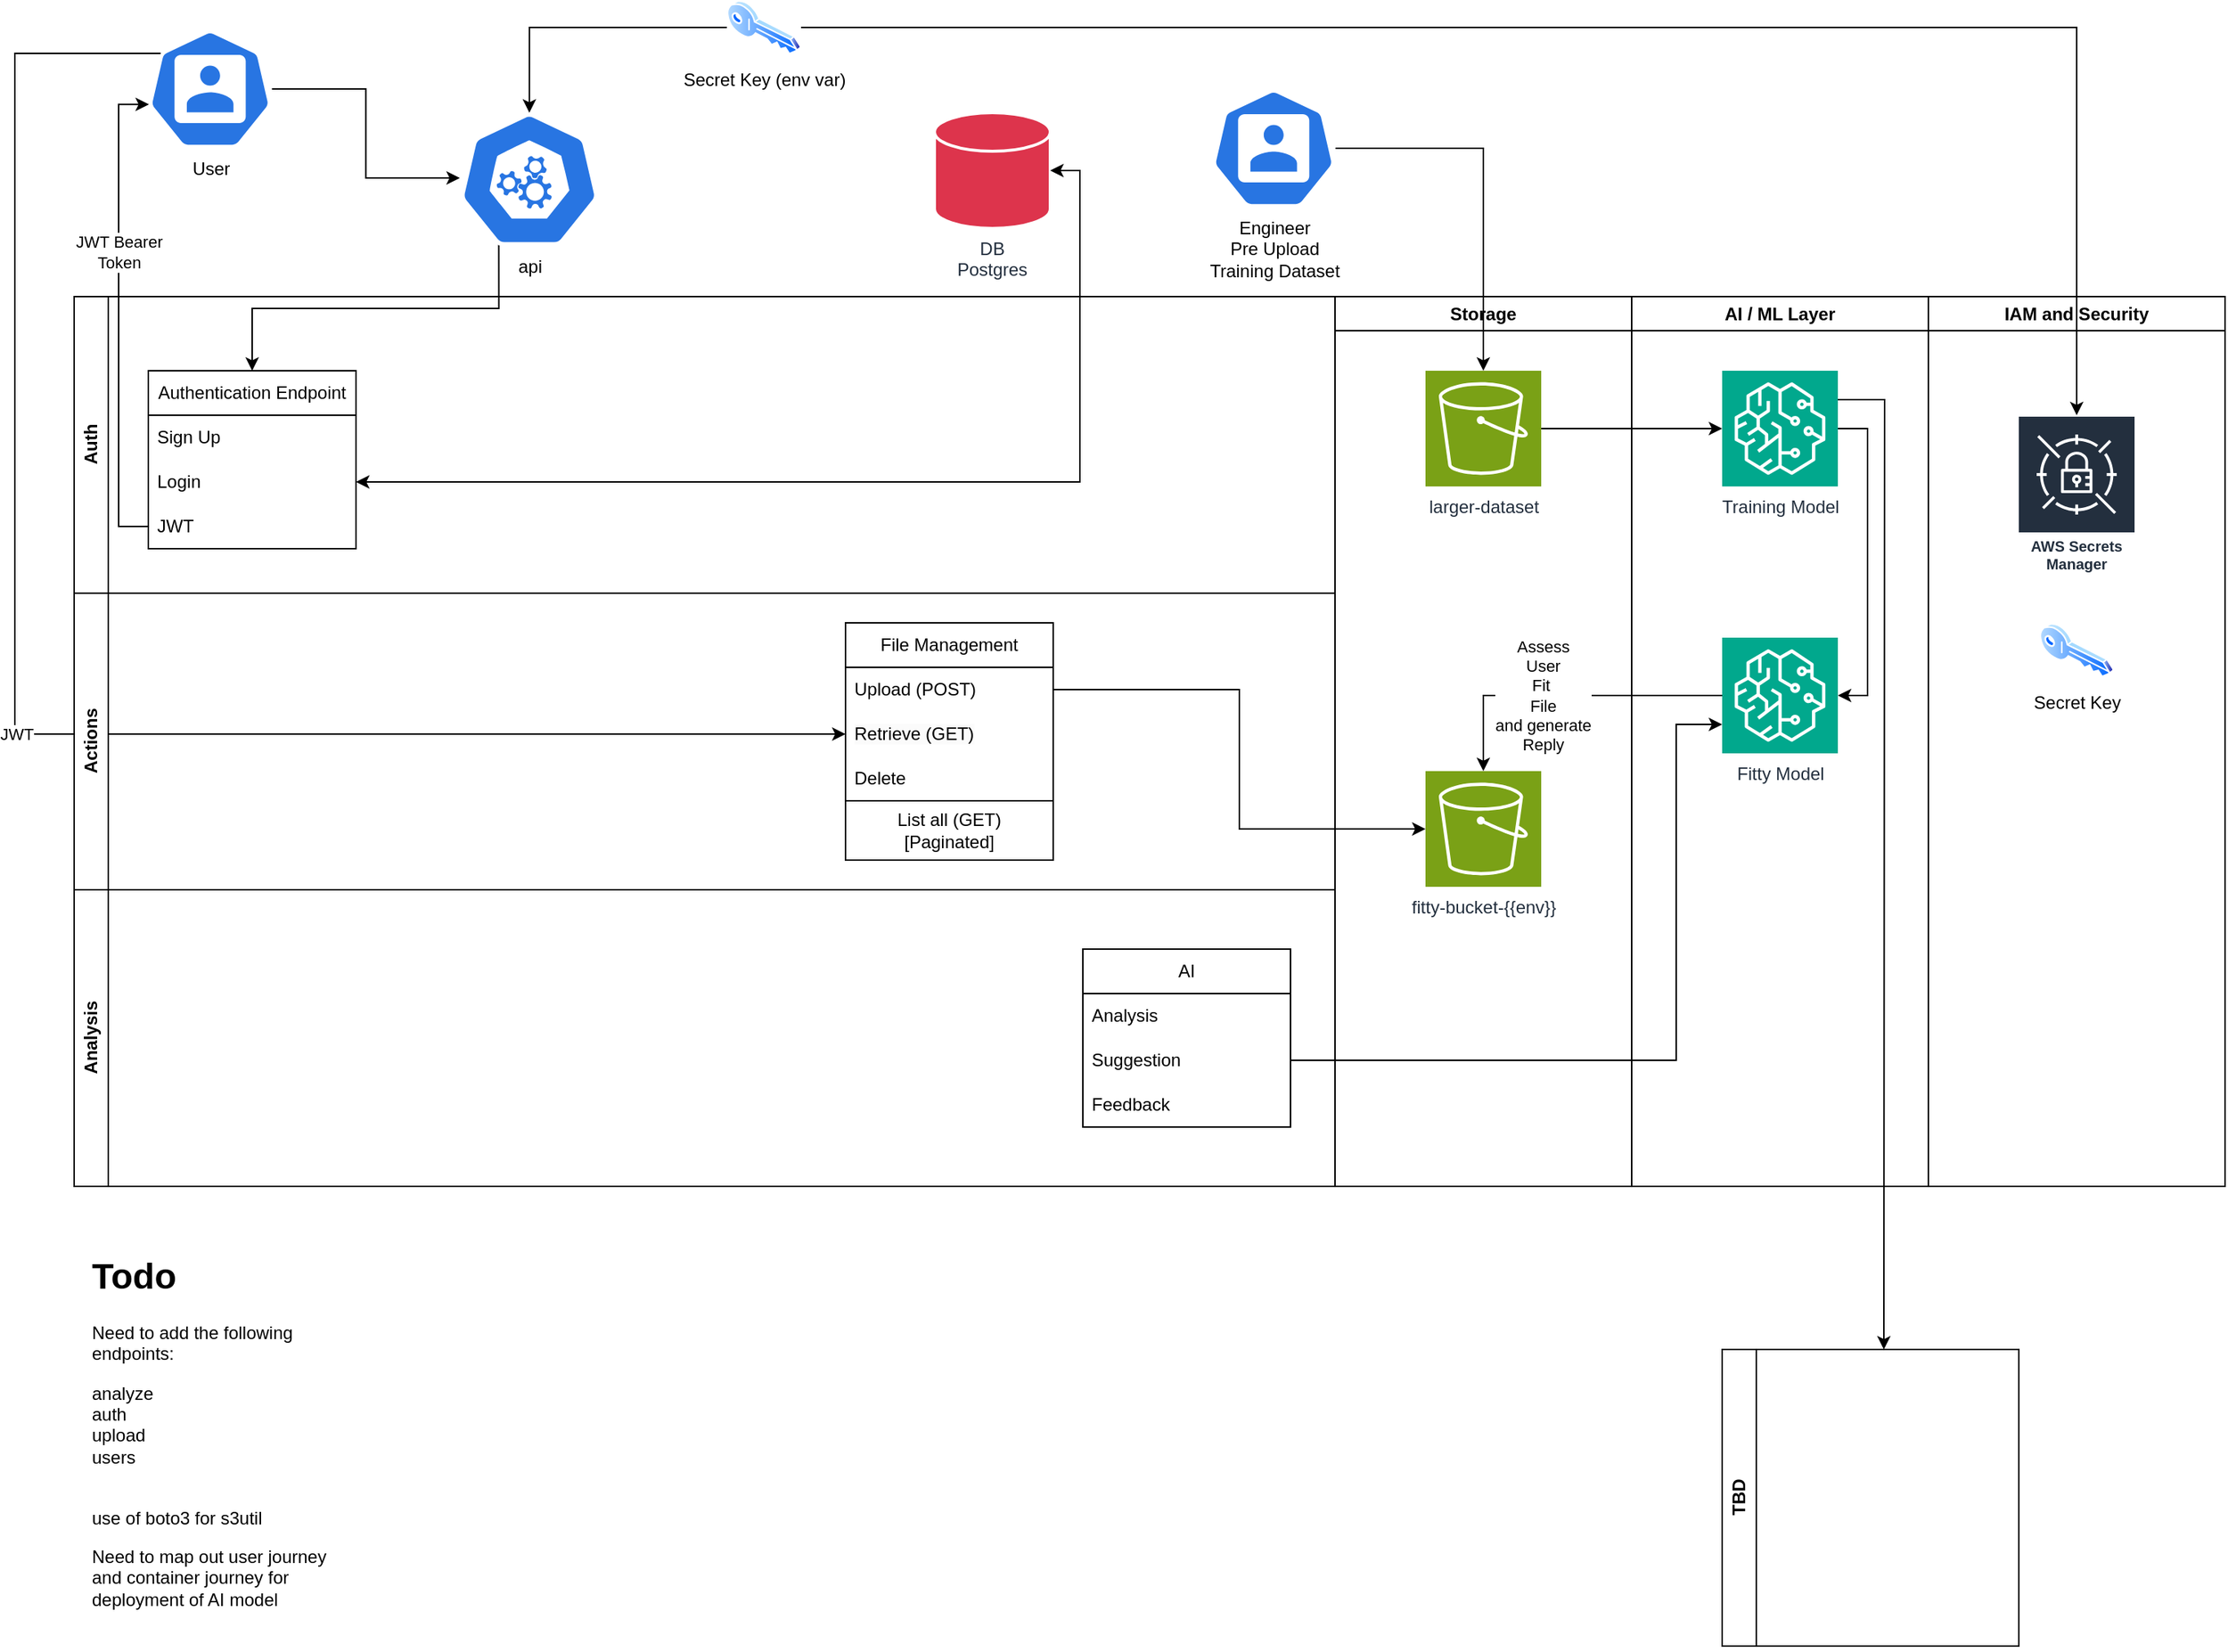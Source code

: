 <mxfile version="26.0.9">
  <diagram name="Page-1" id="X58M6MiDPaJugMH5M7qP">
    <mxGraphModel dx="2074" dy="1214" grid="1" gridSize="10" guides="1" tooltips="1" connect="1" arrows="1" fold="1" page="1" pageScale="1" pageWidth="850" pageHeight="1100" math="0" shadow="0">
      <root>
        <mxCell id="0" />
        <mxCell id="1" parent="0" />
        <mxCell id="w113aEQZ9uQ4XHDFiw8Y-7" style="edgeStyle=orthogonalEdgeStyle;rounded=0;orthogonalLoop=1;jettySize=auto;html=1;exitX=0.5;exitY=0;exitDx=0;exitDy=0;exitPerimeter=0;entryX=0;entryY=0.5;entryDx=0;entryDy=0;startArrow=classic;startFill=1;endArrow=none;endFill=0;" parent="1" source="hINtiIYNp804mXkB7DZi-2" target="w113aEQZ9uQ4XHDFiw8Y-6" edge="1">
          <mxGeometry relative="1" as="geometry" />
        </mxCell>
        <mxCell id="w113aEQZ9uQ4XHDFiw8Y-19" style="edgeStyle=orthogonalEdgeStyle;rounded=0;orthogonalLoop=1;jettySize=auto;html=1;exitX=0.28;exitY=0.99;exitDx=0;exitDy=0;exitPerimeter=0;entryX=0.5;entryY=0;entryDx=0;entryDy=0;" parent="1" source="hINtiIYNp804mXkB7DZi-2" target="hINtiIYNp804mXkB7DZi-12" edge="1">
          <mxGeometry relative="1" as="geometry" />
        </mxCell>
        <mxCell id="hINtiIYNp804mXkB7DZi-2" value="api" style="aspect=fixed;sketch=0;html=1;dashed=0;whitespace=wrap;verticalLabelPosition=bottom;verticalAlign=top;fillColor=#2875E2;strokeColor=#ffffff;points=[[0.005,0.63,0],[0.1,0.2,0],[0.9,0.2,0],[0.5,0,0],[0.995,0.63,0],[0.72,0.99,0],[0.5,1,0],[0.28,0.99,0]];shape=mxgraph.kubernetes.icon2;prIcon=api" parent="1" vertex="1">
          <mxGeometry x="330" y="96" width="93.75" height="90" as="geometry" />
        </mxCell>
        <mxCell id="w113aEQZ9uQ4XHDFiw8Y-21" value="JWT" style="edgeStyle=orthogonalEdgeStyle;rounded=0;orthogonalLoop=1;jettySize=auto;html=1;exitX=0.1;exitY=0.2;exitDx=0;exitDy=0;exitPerimeter=0;entryX=0;entryY=0.5;entryDx=0;entryDy=0;" parent="1" source="hINtiIYNp804mXkB7DZi-3" target="hINtiIYNp804mXkB7DZi-18" edge="1">
          <mxGeometry relative="1" as="geometry">
            <Array as="points">
              <mxPoint x="30" y="56" />
              <mxPoint x="30" y="515" />
            </Array>
          </mxGeometry>
        </mxCell>
        <mxCell id="hINtiIYNp804mXkB7DZi-3" value="User&lt;div&gt;&lt;br&gt;&lt;/div&gt;" style="aspect=fixed;sketch=0;html=1;dashed=0;whitespace=wrap;verticalLabelPosition=bottom;verticalAlign=top;fillColor=#2875E2;strokeColor=#ffffff;points=[[0.005,0.63,0],[0.1,0.2,0],[0.9,0.2,0],[0.5,0,0],[0.995,0.63,0],[0.72,0.99,0],[0.5,1,0],[0.28,0.99,0]];shape=mxgraph.kubernetes.icon2;prIcon=user" parent="1" vertex="1">
          <mxGeometry x="120" y="40" width="83.33" height="80" as="geometry" />
        </mxCell>
        <mxCell id="hINtiIYNp804mXkB7DZi-7" value="DB&lt;div&gt;Postgres&lt;/div&gt;" style="sketch=0;outlineConnect=0;fontColor=#232F3E;fillColor=#DD344C;strokeColor=#ffffff;dashed=0;verticalLabelPosition=bottom;verticalAlign=top;align=center;html=1;fontSize=12;fontStyle=0;aspect=fixed;shape=mxgraph.flowchart.database;resIcon=mxgraph.aws4.cloud_directory;strokeWidth=2;whiteSpace=wrap;" parent="1" vertex="1">
          <mxGeometry x="650" y="96" width="78" height="78" as="geometry" />
        </mxCell>
        <mxCell id="ANfQTLfDOmhFfFX1vW5f-2" value="" style="edgeStyle=orthogonalEdgeStyle;rounded=0;orthogonalLoop=1;jettySize=auto;html=1;entryX=0;entryY=0.489;entryDx=0;entryDy=0;entryPerimeter=0;" parent="1" source="hINtiIYNp804mXkB7DZi-3" target="hINtiIYNp804mXkB7DZi-2" edge="1">
          <mxGeometry relative="1" as="geometry" />
        </mxCell>
        <mxCell id="ANfQTLfDOmhFfFX1vW5f-3" value="Auth" style="swimlane;horizontal=0;whiteSpace=wrap;html=1;" parent="1" vertex="1">
          <mxGeometry x="70" y="220" width="850" height="200" as="geometry" />
        </mxCell>
        <mxCell id="hINtiIYNp804mXkB7DZi-12" value="Authentication Endpoint" style="swimlane;fontStyle=0;childLayout=stackLayout;horizontal=1;startSize=30;horizontalStack=0;resizeParent=1;resizeParentMax=0;resizeLast=0;collapsible=1;marginBottom=0;whiteSpace=wrap;html=1;" parent="ANfQTLfDOmhFfFX1vW5f-3" vertex="1">
          <mxGeometry x="50" y="50" width="140" height="120" as="geometry" />
        </mxCell>
        <mxCell id="hINtiIYNp804mXkB7DZi-13" value="Sign Up" style="text;strokeColor=none;fillColor=none;align=left;verticalAlign=middle;spacingLeft=4;spacingRight=4;overflow=hidden;points=[[0,0.5],[1,0.5]];portConstraint=eastwest;rotatable=0;whiteSpace=wrap;html=1;" parent="hINtiIYNp804mXkB7DZi-12" vertex="1">
          <mxGeometry y="30" width="140" height="30" as="geometry" />
        </mxCell>
        <mxCell id="hINtiIYNp804mXkB7DZi-14" value="Login" style="text;strokeColor=none;fillColor=none;align=left;verticalAlign=middle;spacingLeft=4;spacingRight=4;overflow=hidden;points=[[0,0.5],[1,0.5]];portConstraint=eastwest;rotatable=0;whiteSpace=wrap;html=1;" parent="hINtiIYNp804mXkB7DZi-12" vertex="1">
          <mxGeometry y="60" width="140" height="30" as="geometry" />
        </mxCell>
        <mxCell id="hINtiIYNp804mXkB7DZi-15" value="JWT" style="text;strokeColor=none;fillColor=none;align=left;verticalAlign=middle;spacingLeft=4;spacingRight=4;overflow=hidden;points=[[0,0.5],[1,0.5]];portConstraint=eastwest;rotatable=0;whiteSpace=wrap;html=1;" parent="hINtiIYNp804mXkB7DZi-12" vertex="1">
          <mxGeometry y="90" width="140" height="30" as="geometry" />
        </mxCell>
        <mxCell id="ANfQTLfDOmhFfFX1vW5f-4" value="Actions" style="swimlane;horizontal=0;whiteSpace=wrap;html=1;" parent="1" vertex="1">
          <mxGeometry x="70" y="420" width="850" height="200" as="geometry" />
        </mxCell>
        <mxCell id="hINtiIYNp804mXkB7DZi-16" value="File Management" style="swimlane;fontStyle=0;childLayout=stackLayout;horizontal=1;startSize=30;horizontalStack=0;resizeParent=1;resizeParentMax=0;resizeLast=0;collapsible=1;marginBottom=0;whiteSpace=wrap;html=1;" parent="ANfQTLfDOmhFfFX1vW5f-4" vertex="1">
          <mxGeometry x="520" y="20" width="140" height="120" as="geometry" />
        </mxCell>
        <mxCell id="hINtiIYNp804mXkB7DZi-17" value="Upload (POST)" style="text;strokeColor=none;fillColor=none;align=left;verticalAlign=middle;spacingLeft=4;spacingRight=4;overflow=hidden;points=[[0,0.5],[1,0.5]];portConstraint=eastwest;rotatable=0;whiteSpace=wrap;html=1;" parent="hINtiIYNp804mXkB7DZi-16" vertex="1">
          <mxGeometry y="30" width="140" height="30" as="geometry" />
        </mxCell>
        <mxCell id="hINtiIYNp804mXkB7DZi-18" value="&lt;meta charset=&quot;utf-8&quot;&gt;&lt;span style=&quot;color: rgb(0, 0, 0); font-family: Helvetica; font-size: 12px; font-style: normal; font-variant-ligatures: normal; font-variant-caps: normal; font-weight: 400; letter-spacing: normal; orphans: 2; text-align: left; text-indent: 0px; text-transform: none; widows: 2; word-spacing: 0px; -webkit-text-stroke-width: 0px; white-space: normal; background-color: rgb(251, 251, 251); text-decoration-thickness: initial; text-decoration-style: initial; text-decoration-color: initial; display: inline !important; float: none;&quot;&gt;Retrieve (GET)&lt;/span&gt;" style="text;strokeColor=none;fillColor=none;align=left;verticalAlign=middle;spacingLeft=4;spacingRight=4;overflow=hidden;points=[[0,0.5],[1,0.5]];portConstraint=eastwest;rotatable=0;whiteSpace=wrap;html=1;" parent="hINtiIYNp804mXkB7DZi-16" vertex="1">
          <mxGeometry y="60" width="140" height="30" as="geometry" />
        </mxCell>
        <mxCell id="hINtiIYNp804mXkB7DZi-19" value="Delete" style="text;strokeColor=none;fillColor=none;align=left;verticalAlign=middle;spacingLeft=4;spacingRight=4;overflow=hidden;points=[[0,0.5],[1,0.5]];portConstraint=eastwest;rotatable=0;whiteSpace=wrap;html=1;" parent="hINtiIYNp804mXkB7DZi-16" vertex="1">
          <mxGeometry y="90" width="140" height="30" as="geometry" />
        </mxCell>
        <mxCell id="hINtiIYNp804mXkB7DZi-25" value="List all (GET)&lt;div&gt;[Paginated]&lt;/div&gt;" style="rounded=0;whiteSpace=wrap;html=1;" parent="ANfQTLfDOmhFfFX1vW5f-4" vertex="1">
          <mxGeometry x="520" y="140" width="140" height="40" as="geometry" />
        </mxCell>
        <mxCell id="pylUBdCbRKqUNI8GiXFk-1" value="Analysis" style="swimlane;horizontal=0;whiteSpace=wrap;html=1;" parent="1" vertex="1">
          <mxGeometry x="70" y="620" width="850" height="200" as="geometry" />
        </mxCell>
        <mxCell id="pylUBdCbRKqUNI8GiXFk-2" value="AI" style="swimlane;fontStyle=0;childLayout=stackLayout;horizontal=1;startSize=30;horizontalStack=0;resizeParent=1;resizeParentMax=0;resizeLast=0;collapsible=1;marginBottom=0;whiteSpace=wrap;html=1;" parent="pylUBdCbRKqUNI8GiXFk-1" vertex="1">
          <mxGeometry x="680" y="40" width="140" height="120" as="geometry" />
        </mxCell>
        <mxCell id="pylUBdCbRKqUNI8GiXFk-3" value="Analysis" style="text;strokeColor=none;fillColor=none;align=left;verticalAlign=middle;spacingLeft=4;spacingRight=4;overflow=hidden;points=[[0,0.5],[1,0.5]];portConstraint=eastwest;rotatable=0;whiteSpace=wrap;html=1;" parent="pylUBdCbRKqUNI8GiXFk-2" vertex="1">
          <mxGeometry y="30" width="140" height="30" as="geometry" />
        </mxCell>
        <mxCell id="68NsrlBNPHyC0bey-kt0-1" value="Suggestion" style="text;strokeColor=none;fillColor=none;align=left;verticalAlign=middle;spacingLeft=4;spacingRight=4;overflow=hidden;points=[[0,0.5],[1,0.5]];portConstraint=eastwest;rotatable=0;whiteSpace=wrap;html=1;" parent="pylUBdCbRKqUNI8GiXFk-2" vertex="1">
          <mxGeometry y="60" width="140" height="30" as="geometry" />
        </mxCell>
        <mxCell id="pylUBdCbRKqUNI8GiXFk-5" value="Feedback" style="text;strokeColor=none;fillColor=none;align=left;verticalAlign=middle;spacingLeft=4;spacingRight=4;overflow=hidden;points=[[0,0.5],[1,0.5]];portConstraint=eastwest;rotatable=0;whiteSpace=wrap;html=1;" parent="pylUBdCbRKqUNI8GiXFk-2" vertex="1">
          <mxGeometry y="90" width="140" height="30" as="geometry" />
        </mxCell>
        <mxCell id="pylUBdCbRKqUNI8GiXFk-8" style="edgeStyle=orthogonalEdgeStyle;rounded=0;orthogonalLoop=1;jettySize=auto;html=1;entryX=1;entryY=0.5;entryDx=0;entryDy=0;entryPerimeter=0;startArrow=classic;startFill=1;" parent="1" source="hINtiIYNp804mXkB7DZi-14" target="hINtiIYNp804mXkB7DZi-7" edge="1">
          <mxGeometry relative="1" as="geometry" />
        </mxCell>
        <mxCell id="Jf3LPVb7y6zxlQIpmkF9-1" value="Storage" style="swimlane;whiteSpace=wrap;html=1;" parent="1" vertex="1">
          <mxGeometry x="920" y="220" width="200" height="600" as="geometry" />
        </mxCell>
        <mxCell id="Jf3LPVb7y6zxlQIpmkF9-2" value="fitty-bucket-{{env}}" style="sketch=0;points=[[0,0,0],[0.25,0,0],[0.5,0,0],[0.75,0,0],[1,0,0],[0,1,0],[0.25,1,0],[0.5,1,0],[0.75,1,0],[1,1,0],[0,0.25,0],[0,0.5,0],[0,0.75,0],[1,0.25,0],[1,0.5,0],[1,0.75,0]];outlineConnect=0;fontColor=#232F3E;fillColor=#7AA116;strokeColor=#ffffff;dashed=0;verticalLabelPosition=bottom;verticalAlign=top;align=center;html=1;fontSize=12;fontStyle=0;aspect=fixed;shape=mxgraph.aws4.resourceIcon;resIcon=mxgraph.aws4.s3;" parent="Jf3LPVb7y6zxlQIpmkF9-1" vertex="1">
          <mxGeometry x="61" y="320" width="78" height="78" as="geometry" />
        </mxCell>
        <mxCell id="w113aEQZ9uQ4XHDFiw8Y-1" value="larger-dataset" style="sketch=0;points=[[0,0,0],[0.25,0,0],[0.5,0,0],[0.75,0,0],[1,0,0],[0,1,0],[0.25,1,0],[0.5,1,0],[0.75,1,0],[1,1,0],[0,0.25,0],[0,0.5,0],[0,0.75,0],[1,0.25,0],[1,0.5,0],[1,0.75,0]];outlineConnect=0;fontColor=#232F3E;fillColor=#7AA116;strokeColor=#ffffff;dashed=0;verticalLabelPosition=bottom;verticalAlign=top;align=center;html=1;fontSize=12;fontStyle=0;aspect=fixed;shape=mxgraph.aws4.resourceIcon;resIcon=mxgraph.aws4.s3;" parent="Jf3LPVb7y6zxlQIpmkF9-1" vertex="1">
          <mxGeometry x="61" y="50" width="78" height="78" as="geometry" />
        </mxCell>
        <mxCell id="Jf3LPVb7y6zxlQIpmkF9-3" style="edgeStyle=orthogonalEdgeStyle;rounded=0;orthogonalLoop=1;jettySize=auto;html=1;entryX=0;entryY=0.5;entryDx=0;entryDy=0;entryPerimeter=0;" parent="1" source="hINtiIYNp804mXkB7DZi-17" target="Jf3LPVb7y6zxlQIpmkF9-2" edge="1">
          <mxGeometry relative="1" as="geometry" />
        </mxCell>
        <mxCell id="Jf3LPVb7y6zxlQIpmkF9-5" value="AI / ML Layer" style="swimlane;whiteSpace=wrap;html=1;" parent="1" vertex="1">
          <mxGeometry x="1120" y="220" width="200" height="600" as="geometry" />
        </mxCell>
        <mxCell id="w113aEQZ9uQ4XHDFiw8Y-18" style="edgeStyle=orthogonalEdgeStyle;rounded=0;orthogonalLoop=1;jettySize=auto;html=1;entryX=1;entryY=0.5;entryDx=0;entryDy=0;entryPerimeter=0;exitX=1;exitY=0.5;exitDx=0;exitDy=0;exitPerimeter=0;" parent="Jf3LPVb7y6zxlQIpmkF9-5" source="Jf3LPVb7y6zxlQIpmkF9-4" target="w113aEQZ9uQ4XHDFiw8Y-4" edge="1">
          <mxGeometry relative="1" as="geometry">
            <mxPoint x="170" y="210" as="targetPoint" />
          </mxGeometry>
        </mxCell>
        <mxCell id="tmPEHnuIUgH78Pf-I2St-1" style="edgeStyle=orthogonalEdgeStyle;rounded=0;orthogonalLoop=1;jettySize=auto;html=1;exitX=1;exitY=0.25;exitDx=0;exitDy=0;exitPerimeter=0;" edge="1" parent="Jf3LPVb7y6zxlQIpmkF9-5" source="Jf3LPVb7y6zxlQIpmkF9-4">
          <mxGeometry relative="1" as="geometry">
            <mxPoint x="170" y="710" as="targetPoint" />
          </mxGeometry>
        </mxCell>
        <mxCell id="Jf3LPVb7y6zxlQIpmkF9-4" value="Training Model" style="sketch=0;points=[[0,0,0],[0.25,0,0],[0.5,0,0],[0.75,0,0],[1,0,0],[0,1,0],[0.25,1,0],[0.5,1,0],[0.75,1,0],[1,1,0],[0,0.25,0],[0,0.5,0],[0,0.75,0],[1,0.25,0],[1,0.5,0],[1,0.75,0]];outlineConnect=0;fontColor=#232F3E;fillColor=#01A88D;strokeColor=#ffffff;dashed=0;verticalLabelPosition=bottom;verticalAlign=top;align=center;html=1;fontSize=12;fontStyle=0;aspect=fixed;shape=mxgraph.aws4.resourceIcon;resIcon=mxgraph.aws4.sagemaker;" parent="Jf3LPVb7y6zxlQIpmkF9-5" vertex="1">
          <mxGeometry x="61" y="50" width="78" height="78" as="geometry" />
        </mxCell>
        <mxCell id="w113aEQZ9uQ4XHDFiw8Y-4" value="Fitty Model" style="sketch=0;points=[[0,0,0],[0.25,0,0],[0.5,0,0],[0.75,0,0],[1,0,0],[0,1,0],[0.25,1,0],[0.5,1,0],[0.75,1,0],[1,1,0],[0,0.25,0],[0,0.5,0],[0,0.75,0],[1,0.25,0],[1,0.5,0],[1,0.75,0]];outlineConnect=0;fontColor=#232F3E;fillColor=#01A88D;strokeColor=#ffffff;dashed=0;verticalLabelPosition=bottom;verticalAlign=top;align=center;html=1;fontSize=12;fontStyle=0;aspect=fixed;shape=mxgraph.aws4.resourceIcon;resIcon=mxgraph.aws4.sagemaker;" parent="Jf3LPVb7y6zxlQIpmkF9-5" vertex="1">
          <mxGeometry x="61" y="230" width="78" height="78" as="geometry" />
        </mxCell>
        <mxCell id="N8A-xAsNk4JCyPzR6-Pp-1" value="IAM and Security" style="swimlane;whiteSpace=wrap;html=1;" parent="1" vertex="1">
          <mxGeometry x="1320" y="220" width="200" height="600" as="geometry" />
        </mxCell>
        <mxCell id="N8A-xAsNk4JCyPzR6-Pp-2" value="Secret Key" style="image;aspect=fixed;perimeter=ellipsePerimeter;html=1;align=center;shadow=0;dashed=0;spacingTop=3;image=img/lib/active_directory/key.svg;" parent="N8A-xAsNk4JCyPzR6-Pp-1" vertex="1">
          <mxGeometry x="75" y="220" width="50" height="37" as="geometry" />
        </mxCell>
        <mxCell id="N8A-xAsNk4JCyPzR6-Pp-3" value="AWS Secrets Manager" style="sketch=0;outlineConnect=0;fontColor=#232F3E;gradientColor=none;strokeColor=#ffffff;fillColor=#232F3E;dashed=0;verticalLabelPosition=middle;verticalAlign=bottom;align=center;html=1;whiteSpace=wrap;fontSize=10;fontStyle=1;spacing=3;shape=mxgraph.aws4.productIcon;prIcon=mxgraph.aws4.secrets_manager;" parent="N8A-xAsNk4JCyPzR6-Pp-1" vertex="1">
          <mxGeometry x="60" y="80" width="80" height="110" as="geometry" />
        </mxCell>
        <mxCell id="w113aEQZ9uQ4XHDFiw8Y-11" style="edgeStyle=orthogonalEdgeStyle;rounded=0;orthogonalLoop=1;jettySize=auto;html=1;" parent="1" source="w113aEQZ9uQ4XHDFiw8Y-6" target="N8A-xAsNk4JCyPzR6-Pp-3" edge="1">
          <mxGeometry relative="1" as="geometry" />
        </mxCell>
        <mxCell id="w113aEQZ9uQ4XHDFiw8Y-6" value="Secret Key (env var)" style="image;aspect=fixed;perimeter=ellipsePerimeter;html=1;align=center;shadow=0;dashed=0;spacingTop=3;image=img/lib/active_directory/key.svg;" parent="1" vertex="1">
          <mxGeometry x="510" y="20" width="50" height="37" as="geometry" />
        </mxCell>
        <mxCell id="w113aEQZ9uQ4XHDFiw8Y-12" style="edgeStyle=orthogonalEdgeStyle;rounded=0;orthogonalLoop=1;jettySize=auto;html=1;" parent="1" source="w113aEQZ9uQ4XHDFiw8Y-8" target="w113aEQZ9uQ4XHDFiw8Y-1" edge="1">
          <mxGeometry relative="1" as="geometry" />
        </mxCell>
        <mxCell id="w113aEQZ9uQ4XHDFiw8Y-8" value="Engineer&lt;div&gt;Pre Upload&lt;/div&gt;&lt;div&gt;Training Dataset&lt;/div&gt;" style="aspect=fixed;sketch=0;html=1;dashed=0;whitespace=wrap;verticalLabelPosition=bottom;verticalAlign=top;fillColor=#2875E2;strokeColor=#ffffff;points=[[0.005,0.63,0],[0.1,0.2,0],[0.9,0.2,0],[0.5,0,0],[0.995,0.63,0],[0.72,0.99,0],[0.5,1,0],[0.28,0.99,0]];shape=mxgraph.kubernetes.icon2;prIcon=user" parent="1" vertex="1">
          <mxGeometry x="837" y="80" width="83.33" height="80" as="geometry" />
        </mxCell>
        <mxCell id="w113aEQZ9uQ4XHDFiw8Y-15" style="edgeStyle=orthogonalEdgeStyle;rounded=0;orthogonalLoop=1;jettySize=auto;html=1;entryX=0;entryY=0.75;entryDx=0;entryDy=0;entryPerimeter=0;" parent="1" source="68NsrlBNPHyC0bey-kt0-1" target="w113aEQZ9uQ4XHDFiw8Y-4" edge="1">
          <mxGeometry relative="1" as="geometry">
            <Array as="points">
              <mxPoint x="1150" y="735" />
              <mxPoint x="1150" y="509" />
            </Array>
          </mxGeometry>
        </mxCell>
        <mxCell id="w113aEQZ9uQ4XHDFiw8Y-16" value="Assess&lt;div&gt;User&lt;/div&gt;&lt;div&gt;Fit&amp;nbsp;&lt;/div&gt;&lt;div&gt;File&lt;/div&gt;&lt;div&gt;and generate&lt;/div&gt;&lt;div&gt;Reply&lt;/div&gt;" style="edgeStyle=orthogonalEdgeStyle;rounded=0;orthogonalLoop=1;jettySize=auto;html=1;exitX=0;exitY=0.5;exitDx=0;exitDy=0;exitPerimeter=0;" parent="1" source="w113aEQZ9uQ4XHDFiw8Y-4" target="Jf3LPVb7y6zxlQIpmkF9-2" edge="1">
          <mxGeometry x="0.141" relative="1" as="geometry">
            <mxPoint as="offset" />
          </mxGeometry>
        </mxCell>
        <mxCell id="w113aEQZ9uQ4XHDFiw8Y-17" style="edgeStyle=orthogonalEdgeStyle;rounded=0;orthogonalLoop=1;jettySize=auto;html=1;entryX=1;entryY=0.5;entryDx=0;entryDy=0;entryPerimeter=0;startArrow=classic;startFill=1;endArrow=none;endFill=0;" parent="1" source="Jf3LPVb7y6zxlQIpmkF9-4" target="w113aEQZ9uQ4XHDFiw8Y-1" edge="1">
          <mxGeometry relative="1" as="geometry" />
        </mxCell>
        <mxCell id="w113aEQZ9uQ4XHDFiw8Y-20" value="JWT Bearer&lt;div&gt;Token&lt;/div&gt;" style="edgeStyle=orthogonalEdgeStyle;rounded=0;orthogonalLoop=1;jettySize=auto;html=1;entryX=0.005;entryY=0.63;entryDx=0;entryDy=0;entryPerimeter=0;" parent="1" source="hINtiIYNp804mXkB7DZi-15" target="hINtiIYNp804mXkB7DZi-3" edge="1">
          <mxGeometry x="0.262" relative="1" as="geometry">
            <mxPoint as="offset" />
          </mxGeometry>
        </mxCell>
        <mxCell id="w113aEQZ9uQ4XHDFiw8Y-22" value="&lt;h1 style=&quot;margin-top: 0px;&quot;&gt;Todo&lt;/h1&gt;&lt;p&gt;Need to add the following endpoints:&lt;/p&gt;&lt;p&gt;analyze&lt;br&gt;&lt;span style=&quot;background-color: transparent; color: light-dark(rgb(0, 0, 0), rgb(255, 255, 255));&quot;&gt;auth&lt;br&gt;&lt;/span&gt;&lt;span style=&quot;background-color: transparent; color: light-dark(rgb(0, 0, 0), rgb(255, 255, 255));&quot;&gt;upload&lt;br&gt;&lt;/span&gt;&lt;span style=&quot;background-color: transparent; color: light-dark(rgb(0, 0, 0), rgb(255, 255, 255));&quot;&gt;users&lt;br&gt;&lt;br&gt;&lt;/span&gt;&lt;/p&gt;&lt;p&gt;use of boto3 for s3util&lt;/p&gt;&lt;p&gt;Need to map out user journey and container journey for deployment of AI model&lt;/p&gt;&lt;p&gt;&lt;br&gt;&lt;/p&gt;" style="text;html=1;whiteSpace=wrap;overflow=hidden;rounded=0;" parent="1" vertex="1">
          <mxGeometry x="80" y="860" width="180" height="270" as="geometry" />
        </mxCell>
        <mxCell id="tmPEHnuIUgH78Pf-I2St-2" value="TBD" style="swimlane;horizontal=0;whiteSpace=wrap;html=1;" vertex="1" parent="1">
          <mxGeometry x="1181" y="930" width="200" height="200" as="geometry" />
        </mxCell>
      </root>
    </mxGraphModel>
  </diagram>
</mxfile>
